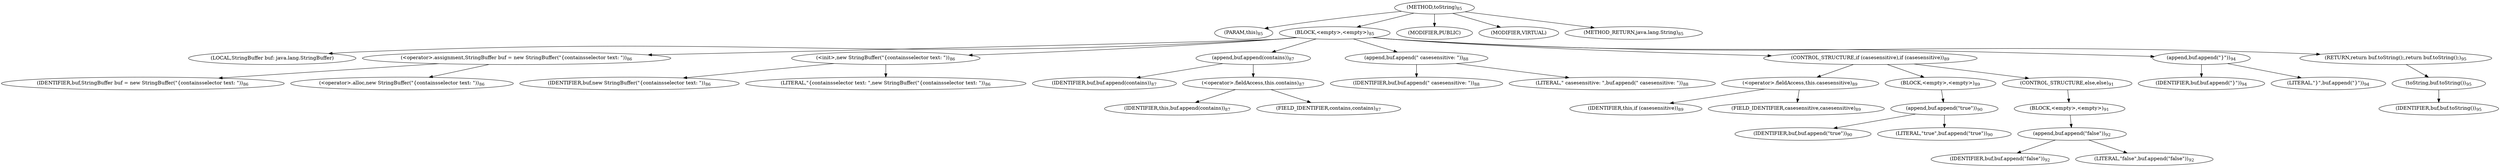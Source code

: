digraph "toString" {  
"53" [label = <(METHOD,toString)<SUB>85</SUB>> ]
"54" [label = <(PARAM,this)<SUB>85</SUB>> ]
"55" [label = <(BLOCK,&lt;empty&gt;,&lt;empty&gt;)<SUB>85</SUB>> ]
"4" [label = <(LOCAL,StringBuffer buf: java.lang.StringBuffer)> ]
"56" [label = <(&lt;operator&gt;.assignment,StringBuffer buf = new StringBuffer(&quot;{containsselector text: &quot;))<SUB>86</SUB>> ]
"57" [label = <(IDENTIFIER,buf,StringBuffer buf = new StringBuffer(&quot;{containsselector text: &quot;))<SUB>86</SUB>> ]
"58" [label = <(&lt;operator&gt;.alloc,new StringBuffer(&quot;{containsselector text: &quot;))<SUB>86</SUB>> ]
"59" [label = <(&lt;init&gt;,new StringBuffer(&quot;{containsselector text: &quot;))<SUB>86</SUB>> ]
"3" [label = <(IDENTIFIER,buf,new StringBuffer(&quot;{containsselector text: &quot;))<SUB>86</SUB>> ]
"60" [label = <(LITERAL,&quot;{containsselector text: &quot;,new StringBuffer(&quot;{containsselector text: &quot;))<SUB>86</SUB>> ]
"61" [label = <(append,buf.append(contains))<SUB>87</SUB>> ]
"62" [label = <(IDENTIFIER,buf,buf.append(contains))<SUB>87</SUB>> ]
"63" [label = <(&lt;operator&gt;.fieldAccess,this.contains)<SUB>87</SUB>> ]
"64" [label = <(IDENTIFIER,this,buf.append(contains))<SUB>87</SUB>> ]
"65" [label = <(FIELD_IDENTIFIER,contains,contains)<SUB>87</SUB>> ]
"66" [label = <(append,buf.append(&quot; casesensitive: &quot;))<SUB>88</SUB>> ]
"67" [label = <(IDENTIFIER,buf,buf.append(&quot; casesensitive: &quot;))<SUB>88</SUB>> ]
"68" [label = <(LITERAL,&quot; casesensitive: &quot;,buf.append(&quot; casesensitive: &quot;))<SUB>88</SUB>> ]
"69" [label = <(CONTROL_STRUCTURE,if (casesensitive),if (casesensitive))<SUB>89</SUB>> ]
"70" [label = <(&lt;operator&gt;.fieldAccess,this.casesensitive)<SUB>89</SUB>> ]
"71" [label = <(IDENTIFIER,this,if (casesensitive))<SUB>89</SUB>> ]
"72" [label = <(FIELD_IDENTIFIER,casesensitive,casesensitive)<SUB>89</SUB>> ]
"73" [label = <(BLOCK,&lt;empty&gt;,&lt;empty&gt;)<SUB>89</SUB>> ]
"74" [label = <(append,buf.append(&quot;true&quot;))<SUB>90</SUB>> ]
"75" [label = <(IDENTIFIER,buf,buf.append(&quot;true&quot;))<SUB>90</SUB>> ]
"76" [label = <(LITERAL,&quot;true&quot;,buf.append(&quot;true&quot;))<SUB>90</SUB>> ]
"77" [label = <(CONTROL_STRUCTURE,else,else)<SUB>91</SUB>> ]
"78" [label = <(BLOCK,&lt;empty&gt;,&lt;empty&gt;)<SUB>91</SUB>> ]
"79" [label = <(append,buf.append(&quot;false&quot;))<SUB>92</SUB>> ]
"80" [label = <(IDENTIFIER,buf,buf.append(&quot;false&quot;))<SUB>92</SUB>> ]
"81" [label = <(LITERAL,&quot;false&quot;,buf.append(&quot;false&quot;))<SUB>92</SUB>> ]
"82" [label = <(append,buf.append(&quot;}&quot;))<SUB>94</SUB>> ]
"83" [label = <(IDENTIFIER,buf,buf.append(&quot;}&quot;))<SUB>94</SUB>> ]
"84" [label = <(LITERAL,&quot;}&quot;,buf.append(&quot;}&quot;))<SUB>94</SUB>> ]
"85" [label = <(RETURN,return buf.toString();,return buf.toString();)<SUB>95</SUB>> ]
"86" [label = <(toString,buf.toString())<SUB>95</SUB>> ]
"87" [label = <(IDENTIFIER,buf,buf.toString())<SUB>95</SUB>> ]
"88" [label = <(MODIFIER,PUBLIC)> ]
"89" [label = <(MODIFIER,VIRTUAL)> ]
"90" [label = <(METHOD_RETURN,java.lang.String)<SUB>85</SUB>> ]
  "53" -> "54" 
  "53" -> "55" 
  "53" -> "88" 
  "53" -> "89" 
  "53" -> "90" 
  "55" -> "4" 
  "55" -> "56" 
  "55" -> "59" 
  "55" -> "61" 
  "55" -> "66" 
  "55" -> "69" 
  "55" -> "82" 
  "55" -> "85" 
  "56" -> "57" 
  "56" -> "58" 
  "59" -> "3" 
  "59" -> "60" 
  "61" -> "62" 
  "61" -> "63" 
  "63" -> "64" 
  "63" -> "65" 
  "66" -> "67" 
  "66" -> "68" 
  "69" -> "70" 
  "69" -> "73" 
  "69" -> "77" 
  "70" -> "71" 
  "70" -> "72" 
  "73" -> "74" 
  "74" -> "75" 
  "74" -> "76" 
  "77" -> "78" 
  "78" -> "79" 
  "79" -> "80" 
  "79" -> "81" 
  "82" -> "83" 
  "82" -> "84" 
  "85" -> "86" 
  "86" -> "87" 
}
